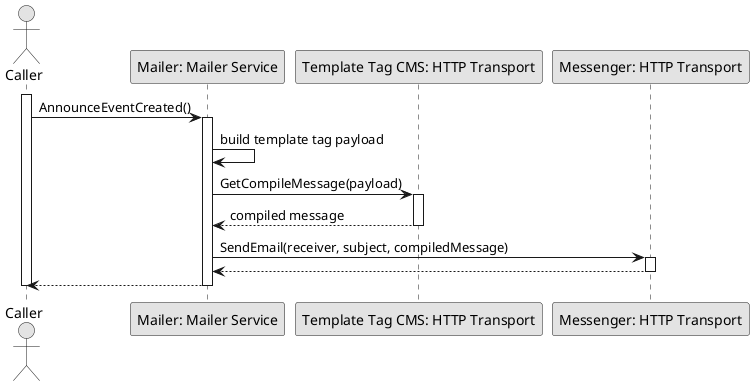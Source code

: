 @startuml AnnounceEventCreated

skinparam Monochrome true
skinparam Shadowing false

actor "Caller" as Caller
participant "Mailer: Mailer Service" as MailerService
participant "Template Tag CMS: HTTP Transport" as TTCMSHTTPTransport
participant "Messenger: HTTP Transport" as MessengerHTTPTransport

activate Caller

Caller->MailerService: AnnounceEventCreated()
activate MailerService
MailerService->MailerService: build template tag payload
MailerService->TTCMSHTTPTransport: GetCompileMessage(payload)
activate TTCMSHTTPTransport
TTCMSHTTPTransport-->MailerService: compiled message
deactivate TTCMSHTTPTransport
MailerService->MessengerHTTPTransport: SendEmail(receiver, subject, compiledMessage)
activate MessengerHTTPTransport
MessengerHTTPTransport-->MailerService
deactivate MessengerHTTPTransport
MailerService-->Caller
deactivate MailerService

deactivate Caller

@enduml